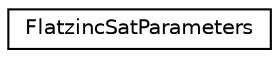 digraph "Graphical Class Hierarchy"
{
 // LATEX_PDF_SIZE
  edge [fontname="Helvetica",fontsize="10",labelfontname="Helvetica",labelfontsize="10"];
  node [fontname="Helvetica",fontsize="10",shape=record];
  rankdir="LR";
  Node0 [label="FlatzincSatParameters",height=0.2,width=0.4,color="black", fillcolor="white", style="filled",URL="$structoperations__research_1_1fz_1_1_flatzinc_sat_parameters.html",tooltip=" "];
}
